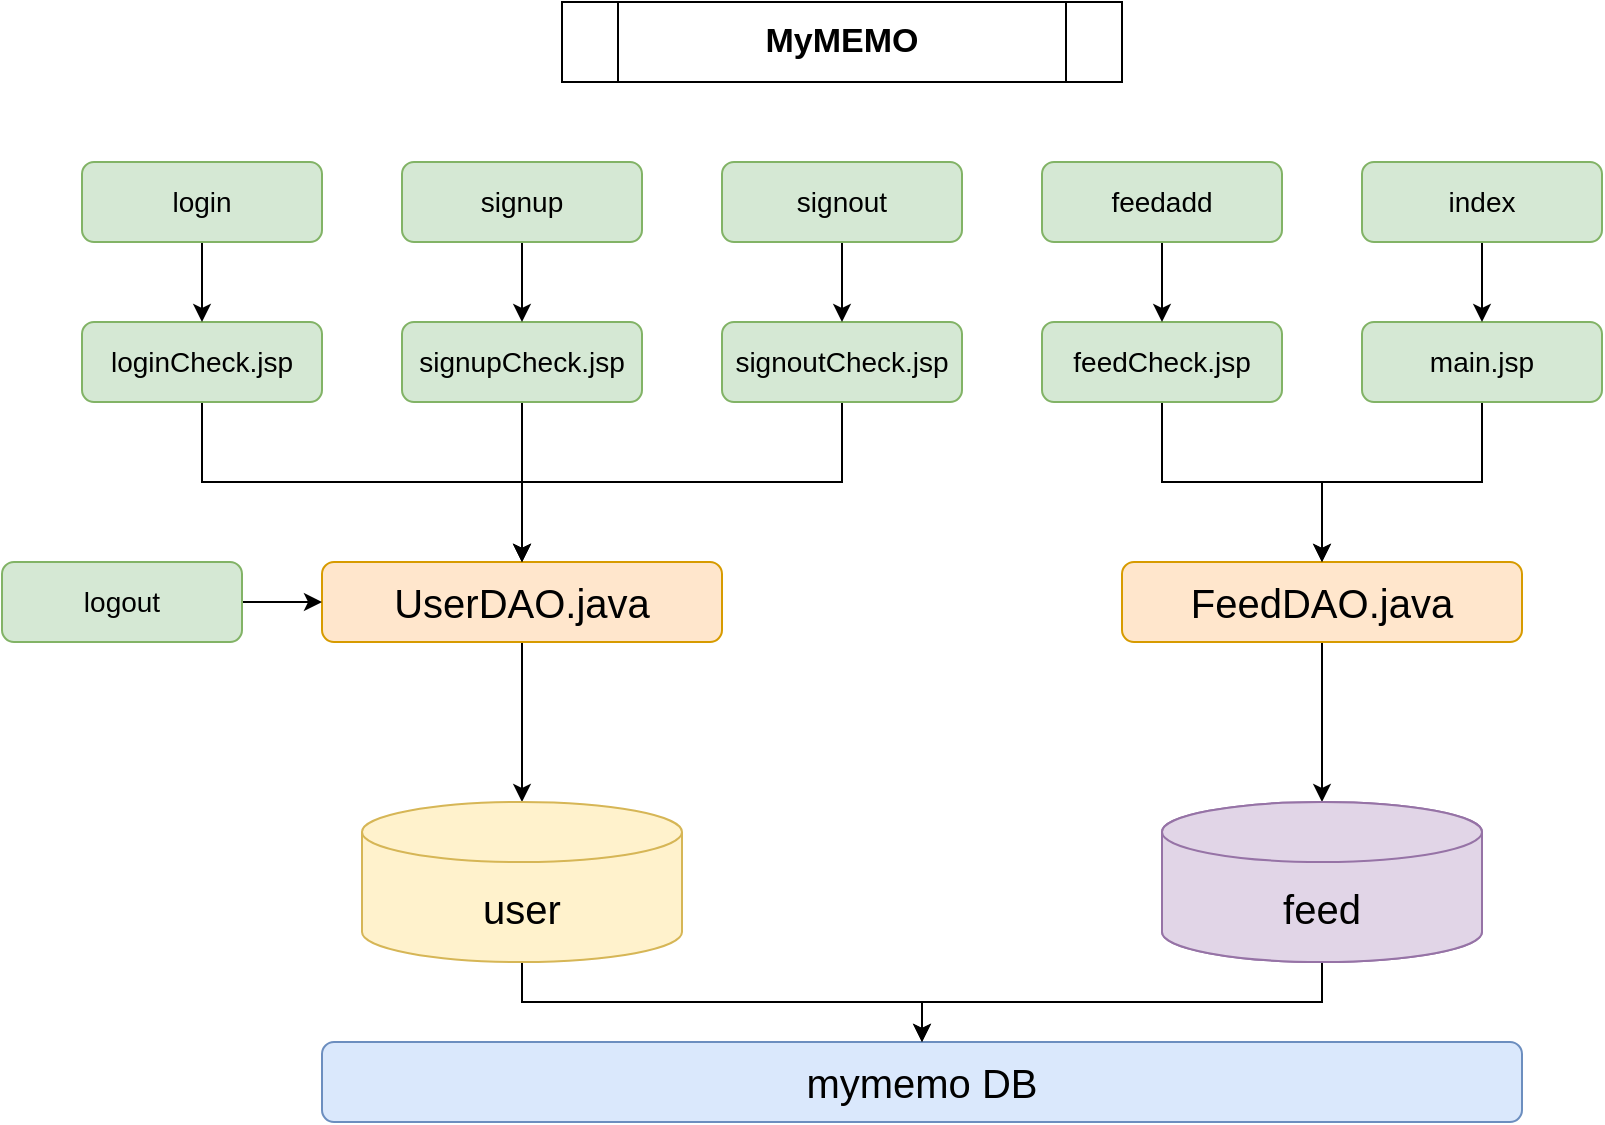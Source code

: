 <mxfile version="20.8.13" type="github">
  <diagram name="페이지-1" id="lLnjjKOmOSmIb8eowOzv">
    <mxGraphModel dx="1050" dy="581" grid="1" gridSize="10" guides="1" tooltips="1" connect="1" arrows="1" fold="1" page="1" pageScale="1" pageWidth="827" pageHeight="1169" math="0" shadow="0">
      <root>
        <mxCell id="0" />
        <mxCell id="1" parent="0" />
        <mxCell id="y061HDPplTL_SXDniFcg-1" value="&lt;b&gt;&lt;font style=&quot;font-size: 17px;&quot;&gt;MyMEMO&lt;/font&gt;&lt;/b&gt;" style="shape=process;whiteSpace=wrap;html=1;backgroundOutline=1;" vertex="1" parent="1">
          <mxGeometry x="280" y="40" width="280" height="40" as="geometry" />
        </mxCell>
        <mxCell id="y061HDPplTL_SXDniFcg-39" style="edgeStyle=orthogonalEdgeStyle;rounded=0;orthogonalLoop=1;jettySize=auto;html=1;exitX=0.5;exitY=1;exitDx=0;exitDy=0;entryX=0.5;entryY=0;entryDx=0;entryDy=0;entryPerimeter=0;fontSize=20;" edge="1" parent="1" source="y061HDPplTL_SXDniFcg-2" target="y061HDPplTL_SXDniFcg-14">
          <mxGeometry relative="1" as="geometry" />
        </mxCell>
        <mxCell id="y061HDPplTL_SXDniFcg-2" value="UserDAO.java" style="rounded=1;whiteSpace=wrap;html=1;fontSize=20;fillColor=#ffe6cc;strokeColor=#d79b00;" vertex="1" parent="1">
          <mxGeometry x="160" y="320" width="200" height="40" as="geometry" />
        </mxCell>
        <mxCell id="y061HDPplTL_SXDniFcg-38" style="edgeStyle=orthogonalEdgeStyle;rounded=0;orthogonalLoop=1;jettySize=auto;html=1;exitX=0.5;exitY=1;exitDx=0;exitDy=0;entryX=0.5;entryY=0;entryDx=0;entryDy=0;entryPerimeter=0;fontSize=20;" edge="1" parent="1" source="y061HDPplTL_SXDniFcg-3" target="y061HDPplTL_SXDniFcg-13">
          <mxGeometry relative="1" as="geometry" />
        </mxCell>
        <mxCell id="y061HDPplTL_SXDniFcg-3" value="FeedDAO.java" style="rounded=1;whiteSpace=wrap;html=1;fontSize=20;fillColor=#ffe6cc;strokeColor=#d79b00;" vertex="1" parent="1">
          <mxGeometry x="560" y="320" width="200" height="40" as="geometry" />
        </mxCell>
        <mxCell id="y061HDPplTL_SXDniFcg-34" style="edgeStyle=orthogonalEdgeStyle;rounded=0;orthogonalLoop=1;jettySize=auto;html=1;exitX=0.5;exitY=1;exitDx=0;exitDy=0;entryX=0.5;entryY=0;entryDx=0;entryDy=0;fontSize=20;" edge="1" parent="1" source="y061HDPplTL_SXDniFcg-4" target="y061HDPplTL_SXDniFcg-2">
          <mxGeometry relative="1" as="geometry" />
        </mxCell>
        <mxCell id="y061HDPplTL_SXDniFcg-4" value="loginCheck.jsp" style="rounded=1;whiteSpace=wrap;html=1;fontSize=14;fillColor=#d5e8d4;strokeColor=#82b366;" vertex="1" parent="1">
          <mxGeometry x="40" y="200" width="120" height="40" as="geometry" />
        </mxCell>
        <mxCell id="y061HDPplTL_SXDniFcg-6" value="feed" style="shape=cylinder3;whiteSpace=wrap;html=1;boundedLbl=1;backgroundOutline=1;size=15;fontSize=20;fillColor=#e1d5e7;strokeColor=#9673a6;" vertex="1" parent="1">
          <mxGeometry x="580" y="440" width="160" height="80" as="geometry" />
        </mxCell>
        <mxCell id="y061HDPplTL_SXDniFcg-35" style="edgeStyle=orthogonalEdgeStyle;rounded=0;orthogonalLoop=1;jettySize=auto;html=1;exitX=0.5;exitY=1;exitDx=0;exitDy=0;fontSize=20;entryX=0.5;entryY=0;entryDx=0;entryDy=0;" edge="1" parent="1" source="y061HDPplTL_SXDniFcg-8" target="y061HDPplTL_SXDniFcg-2">
          <mxGeometry relative="1" as="geometry">
            <mxPoint x="260" y="320" as="targetPoint" />
          </mxGeometry>
        </mxCell>
        <mxCell id="y061HDPplTL_SXDniFcg-8" value="signupCheck.jsp" style="rounded=1;whiteSpace=wrap;html=1;fontSize=14;fillColor=#d5e8d4;strokeColor=#82b366;" vertex="1" parent="1">
          <mxGeometry x="200" y="200" width="120" height="40" as="geometry" />
        </mxCell>
        <mxCell id="y061HDPplTL_SXDniFcg-31" style="edgeStyle=orthogonalEdgeStyle;rounded=0;orthogonalLoop=1;jettySize=auto;html=1;exitX=0.5;exitY=1;exitDx=0;exitDy=0;fontSize=20;entryX=0.5;entryY=0;entryDx=0;entryDy=0;" edge="1" parent="1" source="y061HDPplTL_SXDniFcg-9" target="y061HDPplTL_SXDniFcg-2">
          <mxGeometry relative="1" as="geometry">
            <mxPoint x="240" y="320" as="targetPoint" />
          </mxGeometry>
        </mxCell>
        <mxCell id="y061HDPplTL_SXDniFcg-9" value="signoutCheck.jsp" style="rounded=1;whiteSpace=wrap;html=1;fontSize=14;fillColor=#d5e8d4;strokeColor=#82b366;" vertex="1" parent="1">
          <mxGeometry x="360" y="200" width="120" height="40" as="geometry" />
        </mxCell>
        <mxCell id="y061HDPplTL_SXDniFcg-36" style="edgeStyle=orthogonalEdgeStyle;rounded=0;orthogonalLoop=1;jettySize=auto;html=1;exitX=0.5;exitY=1;exitDx=0;exitDy=0;entryX=0.5;entryY=0;entryDx=0;entryDy=0;fontSize=20;" edge="1" parent="1" source="y061HDPplTL_SXDniFcg-10" target="y061HDPplTL_SXDniFcg-3">
          <mxGeometry relative="1" as="geometry" />
        </mxCell>
        <mxCell id="y061HDPplTL_SXDniFcg-10" value="feedCheck.jsp" style="rounded=1;whiteSpace=wrap;html=1;fontSize=14;fillColor=#d5e8d4;strokeColor=#82b366;" vertex="1" parent="1">
          <mxGeometry x="520" y="200" width="120" height="40" as="geometry" />
        </mxCell>
        <mxCell id="y061HDPplTL_SXDniFcg-37" style="edgeStyle=orthogonalEdgeStyle;rounded=0;orthogonalLoop=1;jettySize=auto;html=1;exitX=0.5;exitY=1;exitDx=0;exitDy=0;entryX=0.5;entryY=0;entryDx=0;entryDy=0;fontSize=20;" edge="1" parent="1" source="y061HDPplTL_SXDniFcg-11" target="y061HDPplTL_SXDniFcg-3">
          <mxGeometry relative="1" as="geometry" />
        </mxCell>
        <mxCell id="y061HDPplTL_SXDniFcg-11" value="main.jsp" style="rounded=1;whiteSpace=wrap;html=1;fontSize=14;fillColor=#d5e8d4;strokeColor=#82b366;" vertex="1" parent="1">
          <mxGeometry x="680" y="200" width="120" height="40" as="geometry" />
        </mxCell>
        <mxCell id="y061HDPplTL_SXDniFcg-12" value="mymemo DB" style="rounded=1;whiteSpace=wrap;html=1;fontSize=20;fillColor=#dae8fc;strokeColor=#6c8ebf;" vertex="1" parent="1">
          <mxGeometry x="160" y="560" width="600" height="40" as="geometry" />
        </mxCell>
        <mxCell id="y061HDPplTL_SXDniFcg-46" style="edgeStyle=orthogonalEdgeStyle;rounded=0;orthogonalLoop=1;jettySize=auto;html=1;exitX=0.5;exitY=1;exitDx=0;exitDy=0;exitPerimeter=0;entryX=0.5;entryY=0;entryDx=0;entryDy=0;fontSize=20;" edge="1" parent="1" source="y061HDPplTL_SXDniFcg-13" target="y061HDPplTL_SXDniFcg-12">
          <mxGeometry relative="1" as="geometry" />
        </mxCell>
        <mxCell id="y061HDPplTL_SXDniFcg-13" value="feed" style="shape=cylinder3;whiteSpace=wrap;html=1;boundedLbl=1;backgroundOutline=1;size=15;fontSize=20;fillColor=#e1d5e7;strokeColor=#9673a6;" vertex="1" parent="1">
          <mxGeometry x="580" y="440" width="160" height="80" as="geometry" />
        </mxCell>
        <mxCell id="y061HDPplTL_SXDniFcg-44" style="edgeStyle=orthogonalEdgeStyle;rounded=0;orthogonalLoop=1;jettySize=auto;html=1;exitX=0.5;exitY=1;exitDx=0;exitDy=0;exitPerimeter=0;entryX=0.5;entryY=0;entryDx=0;entryDy=0;fontSize=20;" edge="1" parent="1" source="y061HDPplTL_SXDniFcg-14" target="y061HDPplTL_SXDniFcg-12">
          <mxGeometry relative="1" as="geometry" />
        </mxCell>
        <mxCell id="y061HDPplTL_SXDniFcg-14" value="user" style="shape=cylinder3;whiteSpace=wrap;html=1;boundedLbl=1;backgroundOutline=1;size=15;fontSize=20;fillColor=#fff2cc;strokeColor=#d6b656;" vertex="1" parent="1">
          <mxGeometry x="180" y="440" width="160" height="80" as="geometry" />
        </mxCell>
        <mxCell id="y061HDPplTL_SXDniFcg-25" style="edgeStyle=orthogonalEdgeStyle;rounded=0;orthogonalLoop=1;jettySize=auto;html=1;exitX=0.5;exitY=1;exitDx=0;exitDy=0;entryX=0.5;entryY=0;entryDx=0;entryDy=0;fontSize=20;" edge="1" parent="1" source="y061HDPplTL_SXDniFcg-20" target="y061HDPplTL_SXDniFcg-4">
          <mxGeometry relative="1" as="geometry" />
        </mxCell>
        <mxCell id="y061HDPplTL_SXDniFcg-20" value="login" style="rounded=1;whiteSpace=wrap;html=1;fontSize=14;fillColor=#d5e8d4;strokeColor=#82b366;" vertex="1" parent="1">
          <mxGeometry x="40" y="120" width="120" height="40" as="geometry" />
        </mxCell>
        <mxCell id="y061HDPplTL_SXDniFcg-26" style="edgeStyle=orthogonalEdgeStyle;rounded=0;orthogonalLoop=1;jettySize=auto;html=1;exitX=0.5;exitY=1;exitDx=0;exitDy=0;entryX=0.5;entryY=0;entryDx=0;entryDy=0;fontSize=20;" edge="1" parent="1" source="y061HDPplTL_SXDniFcg-21" target="y061HDPplTL_SXDniFcg-8">
          <mxGeometry relative="1" as="geometry" />
        </mxCell>
        <mxCell id="y061HDPplTL_SXDniFcg-21" value="signup" style="rounded=1;whiteSpace=wrap;html=1;fontSize=14;fillColor=#d5e8d4;strokeColor=#82b366;" vertex="1" parent="1">
          <mxGeometry x="200" y="120" width="120" height="40" as="geometry" />
        </mxCell>
        <mxCell id="y061HDPplTL_SXDniFcg-27" style="edgeStyle=orthogonalEdgeStyle;rounded=0;orthogonalLoop=1;jettySize=auto;html=1;exitX=0.5;exitY=1;exitDx=0;exitDy=0;entryX=0.5;entryY=0;entryDx=0;entryDy=0;fontSize=20;" edge="1" parent="1" source="y061HDPplTL_SXDniFcg-22" target="y061HDPplTL_SXDniFcg-9">
          <mxGeometry relative="1" as="geometry" />
        </mxCell>
        <mxCell id="y061HDPplTL_SXDniFcg-22" value="signout" style="rounded=1;whiteSpace=wrap;html=1;fontSize=14;fillColor=#d5e8d4;strokeColor=#82b366;" vertex="1" parent="1">
          <mxGeometry x="360" y="120" width="120" height="40" as="geometry" />
        </mxCell>
        <mxCell id="y061HDPplTL_SXDniFcg-28" style="edgeStyle=orthogonalEdgeStyle;rounded=0;orthogonalLoop=1;jettySize=auto;html=1;exitX=0.5;exitY=1;exitDx=0;exitDy=0;entryX=0.5;entryY=0;entryDx=0;entryDy=0;fontSize=20;" edge="1" parent="1" source="y061HDPplTL_SXDniFcg-23" target="y061HDPplTL_SXDniFcg-10">
          <mxGeometry relative="1" as="geometry" />
        </mxCell>
        <mxCell id="y061HDPplTL_SXDniFcg-23" value="feedadd" style="rounded=1;whiteSpace=wrap;html=1;fontSize=14;fillColor=#d5e8d4;strokeColor=#82b366;" vertex="1" parent="1">
          <mxGeometry x="520" y="120" width="120" height="40" as="geometry" />
        </mxCell>
        <mxCell id="y061HDPplTL_SXDniFcg-29" style="edgeStyle=orthogonalEdgeStyle;rounded=0;orthogonalLoop=1;jettySize=auto;html=1;exitX=0.5;exitY=1;exitDx=0;exitDy=0;fontSize=20;" edge="1" parent="1" source="y061HDPplTL_SXDniFcg-24" target="y061HDPplTL_SXDniFcg-11">
          <mxGeometry relative="1" as="geometry" />
        </mxCell>
        <mxCell id="y061HDPplTL_SXDniFcg-24" value="index" style="rounded=1;whiteSpace=wrap;html=1;fontSize=14;fillColor=#d5e8d4;strokeColor=#82b366;" vertex="1" parent="1">
          <mxGeometry x="680" y="120" width="120" height="40" as="geometry" />
        </mxCell>
        <mxCell id="y061HDPplTL_SXDniFcg-41" style="edgeStyle=orthogonalEdgeStyle;rounded=0;orthogonalLoop=1;jettySize=auto;html=1;exitX=1;exitY=0.5;exitDx=0;exitDy=0;entryX=0;entryY=0.5;entryDx=0;entryDy=0;fontSize=20;" edge="1" parent="1" source="y061HDPplTL_SXDniFcg-40" target="y061HDPplTL_SXDniFcg-2">
          <mxGeometry relative="1" as="geometry" />
        </mxCell>
        <mxCell id="y061HDPplTL_SXDniFcg-40" value="logout" style="rounded=1;whiteSpace=wrap;html=1;fontSize=14;fillColor=#d5e8d4;strokeColor=#82b366;" vertex="1" parent="1">
          <mxGeometry y="320" width="120" height="40" as="geometry" />
        </mxCell>
      </root>
    </mxGraphModel>
  </diagram>
</mxfile>
